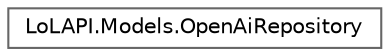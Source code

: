 digraph "Graphical Class Hierarchy"
{
 // LATEX_PDF_SIZE
  bgcolor="transparent";
  edge [fontname=Helvetica,fontsize=10,labelfontname=Helvetica,labelfontsize=10];
  node [fontname=Helvetica,fontsize=10,shape=box,height=0.2,width=0.4];
  rankdir="LR";
  Node0 [id="Node000000",label="LoLAPI.Models.OpenAiRepository",height=0.2,width=0.4,color="grey40", fillcolor="white", style="filled",URL="$class_lo_l_a_p_i_1_1_models_1_1_open_ai_repository.html",tooltip=" "];
}
